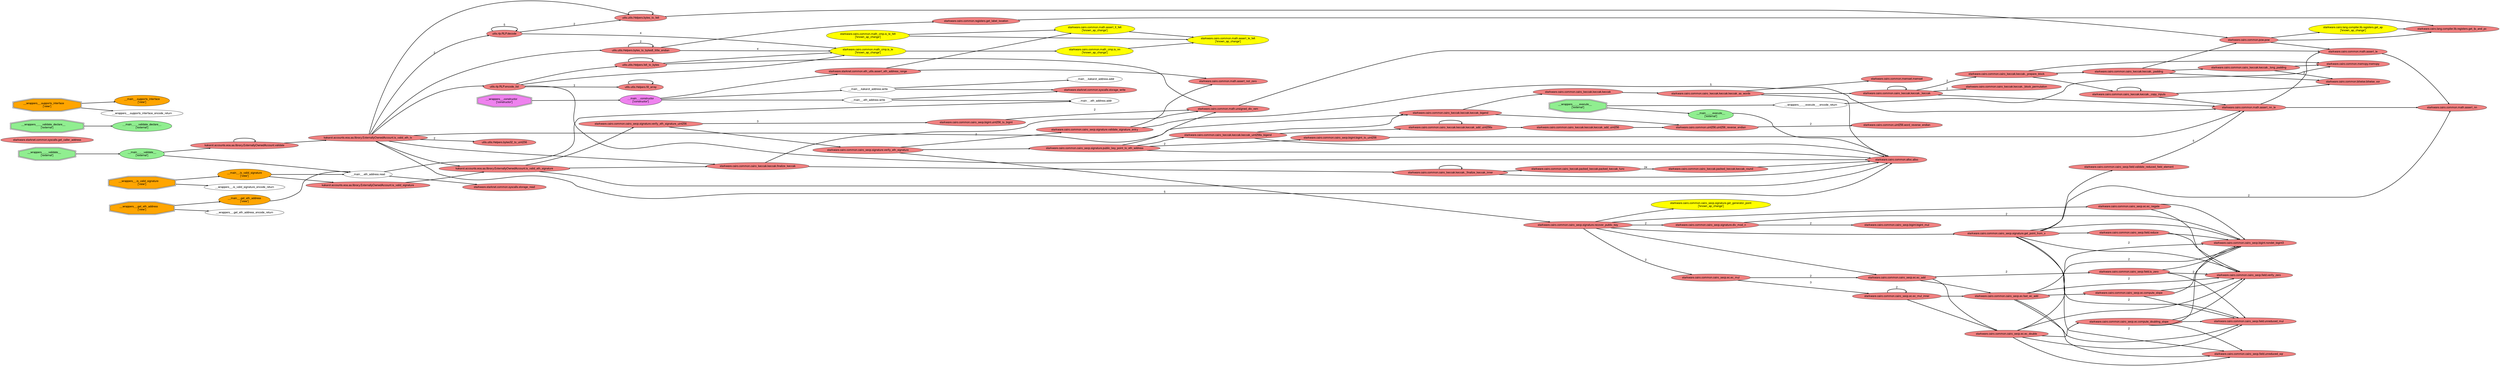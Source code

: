 // Call flow graph
digraph externally_owned_account {
	graph [fontname="Helvetica,Arial,sans-serif" fontsize=20 layout=dot newrank=true rankdir=LR]
	node [fontname="Helvetica,Arial,sans-serif" pencolor="#00000044" shape="rect, plaintext" style=filled]
	edge [arrowsize=0.5 fontname="Helvetica,Arial,sans-serif" labeldistance=3 labelfontcolor="#00000080" penwidth=2]
	0 [label="starkware.cairo.common.alloc.alloc" color="" fillcolor=lightcoral shape=oval style=filled]
	3 [label="starkware.cairo.common.memcpy.memcpy" color="" fillcolor=lightcoral shape=oval style=filled]
	18 [label="starkware.cairo.lang.compiler.lib.registers.get_fp_and_pc" color="" fillcolor=lightcoral shape=oval style=filled]
	19 [label="starkware.cairo.lang.compiler.lib.registers.get_ap\l['known_ap_change']" color="" fillcolor=yellow shape=oval style=filled]
	24 [label="starkware.cairo.common.math.assert_not_zero" color="" fillcolor=lightcoral shape=oval style=filled]
	29 [label="starkware.cairo.common.math.assert_nn" color="" fillcolor=lightcoral shape=oval style=filled]
	33 [label="starkware.cairo.common.math.assert_le" color="" fillcolor=lightcoral shape=oval style=filled]
	38 [label="starkware.cairo.common.math.assert_nn_le" color="" fillcolor=lightcoral shape=oval style=filled]
	47 [label="starkware.cairo.common.math.assert_le_felt\l['known_ap_change']" color="" fillcolor=yellow shape=oval style=filled]
	92 [label="starkware.cairo.common.math.assert_lt_felt\l['known_ap_change']" color="" fillcolor=yellow shape=oval style=filled]
	103 [label="starkware.cairo.common.math.unsigned_div_rem" color="" fillcolor=lightcoral shape=oval style=filled]
	118 [label="starkware.starknet.common.syscalls.get_caller_address" color="" fillcolor=lightcoral shape=oval style=filled]
	125 [label="starkware.starknet.common.syscalls.storage_read" color="" fillcolor=lightcoral shape=oval style=filled]
	133 [label="starkware.starknet.common.syscalls.storage_write" color="" fillcolor=lightcoral shape=oval style=filled]
	141 [label="starkware.starknet.common.eth_utils.assert_eth_address_range" color="" fillcolor=lightcoral shape=oval style=filled]
	152 [label="starkware.cairo.common.math_cmp.is_nn\l['known_ap_change']" color="" fillcolor=yellow shape=oval style=filled]
	185 [label="starkware.cairo.common.math_cmp.is_le\l['known_ap_change']" color="" fillcolor=yellow shape=oval style=filled]
	190 [label="starkware.cairo.common.math_cmp.is_le_felt\l['known_ap_change']" color="" fillcolor=yellow shape=oval style=filled]
	210 [label="starkware.cairo.common.bitwise.bitwise_xor" color="" fillcolor=lightcoral shape=oval style=filled]
	216 [label="starkware.cairo.common.registers.get_label_location" color="" fillcolor=lightcoral shape=oval style=filled]
	222 [label="starkware.cairo.common.cairo_keccak.packed_keccak.keccak_round" color="" fillcolor=lightcoral shape=oval style=filled]
	1024 [label="starkware.cairo.common.cairo_keccak.packed_keccak.packed_keccak_func" color="" fillcolor=lightcoral shape=oval style=filled]
	1123 [label="starkware.cairo.common.memset.memset" color="" fillcolor=lightcoral shape=oval style=filled]
	1134 [label="starkware.cairo.common.pow.pow" color="" fillcolor=lightcoral shape=oval style=filled]
	1177 [label="starkware.cairo.common.uint256.word_reverse_endian" color="" fillcolor=lightcoral shape=oval style=filled]
	1218 [label="starkware.cairo.common.uint256.uint256_reverse_endian" color="" fillcolor=lightcoral shape=oval style=filled]
	1230 [label="starkware.cairo.common.cairo_keccak.keccak.keccak_uint256s_bigend" color="" fillcolor=lightcoral shape=oval style=filled]
	1253 [label="starkware.cairo.common.cairo_keccak.keccak.keccak_add_uint256" color="" fillcolor=lightcoral shape=oval style=filled]
	1283 [label="starkware.cairo.common.cairo_keccak.keccak.keccak_add_uint256s" color="" fillcolor=lightcoral shape=oval style=filled]
	1305 [label="starkware.cairo.common.cairo_keccak.keccak.keccak" color="" fillcolor=lightcoral shape=oval style=filled]
	1326 [label="starkware.cairo.common.cairo_keccak.keccak.keccak_bigend" color="" fillcolor=lightcoral shape=oval style=filled]
	1344 [label="starkware.cairo.common.cairo_keccak.keccak.keccak_as_words" color="" fillcolor=lightcoral shape=oval style=filled]
	1365 [label="starkware.cairo.common.cairo_keccak.keccak._prepare_block" color="" fillcolor=lightcoral shape=oval style=filled]
	1411 [label="starkware.cairo.common.cairo_keccak.keccak._copy_inputs" color="" fillcolor=lightcoral shape=oval style=filled]
	1448 [label="starkware.cairo.common.cairo_keccak.keccak._padding" color="" fillcolor=lightcoral shape=oval style=filled]
	1486 [label="starkware.cairo.common.cairo_keccak.keccak._long_padding" color="" fillcolor=lightcoral shape=oval style=filled]
	1528 [label="starkware.cairo.common.cairo_keccak.keccak._block_permutation" color="" fillcolor=lightcoral shape=oval style=filled]
	1531 [label="starkware.cairo.common.cairo_keccak.keccak._keccak" color="" fillcolor=lightcoral shape=oval style=filled]
	1581 [label="starkware.cairo.common.cairo_keccak.keccak.finalize_keccak" color="" fillcolor=lightcoral shape=oval style=filled]
	1606 [label="starkware.cairo.common.cairo_keccak.keccak._finalize_keccak_inner" color="" fillcolor=lightcoral shape=oval style=filled]
	1703 [label="starkware.cairo.common.cairo_secp.bigint.bigint_mul" color="" fillcolor=lightcoral shape=oval style=filled]
	1717 [label="starkware.cairo.common.cairo_secp.bigint.nondet_bigint3" color="" fillcolor=lightcoral shape=oval style=filled]
	1729 [label="starkware.cairo.common.cairo_secp.bigint.bigint_to_uint256" color="" fillcolor=lightcoral shape=oval style=filled]
	1751 [label="starkware.cairo.common.cairo_secp.bigint.uint256_to_bigint" color="" fillcolor=lightcoral shape=oval style=filled]
	1770 [label="starkware.cairo.common.cairo_secp.field.unreduced_mul" color="" fillcolor=lightcoral shape=oval style=filled]
	1790 [label="starkware.cairo.common.cairo_secp.field.unreduced_sqr" color="" fillcolor=lightcoral shape=oval style=filled]
	1806 [label="starkware.cairo.common.cairo_secp.field.verify_zero" color="" fillcolor=lightcoral shape=oval style=filled]
	1829 [label="starkware.cairo.common.cairo_secp.field.is_zero" color="" fillcolor=lightcoral shape=oval style=filled]
	1865 [label="starkware.cairo.common.cairo_secp.field.reduce" color="" fillcolor=lightcoral shape=oval style=filled]
	1878 [label="starkware.cairo.common.cairo_secp.field.validate_reduced_field_element" color="" fillcolor=lightcoral shape=oval style=filled]
	1918 [label="starkware.cairo.common.cairo_secp.ec.ec_negate" color="" fillcolor=lightcoral shape=oval style=filled]
	1934 [label="starkware.cairo.common.cairo_secp.ec.compute_doubling_slope" color="" fillcolor=lightcoral shape=oval style=filled]
	1978 [label="starkware.cairo.common.cairo_secp.ec.compute_slope" color="" fillcolor=lightcoral shape=oval style=filled]
	2002 [label="starkware.cairo.common.cairo_secp.ec.ec_double" color="" fillcolor=lightcoral shape=oval style=filled]
	2075 [label="starkware.cairo.common.cairo_secp.ec.fast_ec_add" color="" fillcolor=lightcoral shape=oval style=filled]
	2162 [label="starkware.cairo.common.cairo_secp.ec.ec_add" color="" fillcolor=lightcoral shape=oval style=filled]
	2218 [label="starkware.cairo.common.cairo_secp.ec.ec_mul_inner" color="" fillcolor=lightcoral shape=oval style=filled]
	2319 [label="starkware.cairo.common.cairo_secp.ec.ec_mul" color="" fillcolor=lightcoral shape=oval style=filled]
	2399 [label="starkware.cairo.common.cairo_secp.signature.get_generator_point\l['known_ap_change']" color="" fillcolor=yellow shape=oval style=filled]
	2412 [label="starkware.cairo.common.cairo_secp.signature.div_mod_n" color="" fillcolor=lightcoral shape=oval style=filled]
	2477 [label="starkware.cairo.common.cairo_secp.signature.validate_signature_entry" color="" fillcolor=lightcoral shape=oval style=filled]
	2526 [label="starkware.cairo.common.cairo_secp.signature.public_key_point_to_eth_address" color="" fillcolor=lightcoral shape=oval style=filled]
	2569 [label="starkware.cairo.common.cairo_secp.signature.get_point_from_x" color="" fillcolor=lightcoral shape=oval style=filled]
	2635 [label="starkware.cairo.common.cairo_secp.signature.recover_public_key" color="" fillcolor=lightcoral shape=oval style=filled]
	2721 [label="starkware.cairo.common.cairo_secp.signature.verify_eth_signature" color="" fillcolor=lightcoral shape=oval style=filled]
	2762 [label="starkware.cairo.common.cairo_secp.signature.verify_eth_signature_uint256" color="" fillcolor=lightcoral shape=oval style=filled]
	2794 [label="utils.utils.Helpers.bytes32_to_uint256" color="" fillcolor=lightcoral shape=oval style=filled]
	2917 [label="utils.utils.Helpers.fill_array" color="" fillcolor=lightcoral shape=oval style=filled]
	2931 [label="utils.utils.Helpers.bytes_to_bytes8_little_endian" color="" fillcolor=lightcoral shape=oval style=filled]
	3025 [label="utils.utils.Helpers.felt_to_bytes" color="" fillcolor=lightcoral shape=oval style=filled]
	3054 [label="utils.utils.Helpers.bytes_to_felt" color="" fillcolor=lightcoral shape=oval style=filled]
	3077 [label="utils.rlp.RLP.decode" color="" fillcolor=lightcoral shape=oval style=filled]
	3267 [label="utils.rlp.RLP.encode_list" color="" fillcolor=lightcoral shape=oval style=filled]
	3330 [label="kakarot.accounts.eoa.aa.library.ExternallyOwnedAccount.validate" color="" fillcolor=lightcoral shape=oval style=filled]
	3367 [label="kakarot.accounts.eoa.aa.library.ExternallyOwnedAccount.is_valid_eth_tx" color="" fillcolor=lightcoral shape=oval style=filled]
	3507 [label="kakarot.accounts.eoa.aa.library.ExternallyOwnedAccount.is_valid_eth_signature" color="" fillcolor=lightcoral shape=oval style=filled]
	3538 [label="kakarot.accounts.eoa.aa.library.ExternallyOwnedAccount.is_valid_signature" color="" fillcolor=lightcoral shape=oval style=filled]
	3555 [label="__main__.eth_address.addr" color="" fillcolor=white shape=oval style=solid]
	3560 [label="__main__.eth_address.read" color="" fillcolor=white shape=oval style=solid]
	3573 [label="__main__.eth_address.write" color="" fillcolor=white shape=oval style=solid]
	3585 [label="__main__.kakarot_address.addr" color="" fillcolor=white shape=oval style=solid]
	3590 [label="__main__.kakarot_address.write" color="" fillcolor=white shape=oval style=solid]
	3602 [label="__main__.constructor\l['constructor']" color="" fillcolor=violet shape=oval style=filled]
	3616 [label="__wrappers__.constructor\l['constructor']" color="" fillcolor=violet shape=doubleoctagon style=filled]
	3637 [label="__main__.__validate__\l['external']" color="" fillcolor=lightgreen shape=oval style=filled]
	3656 [label="__wrappers__.__validate__\l['external']" color="" fillcolor=lightgreen shape=doubleoctagon style=filled]
	3698 [label="__main__.__validate_declare__\l['external']" color="" fillcolor=lightgreen shape=oval style=filled]
	3707 [label="__wrappers__.__validate_declare__\l['external']" color="" fillcolor=lightgreen shape=doubleoctagon style=filled]
	3728 [label="__main__.__execute__\l['external']" color="" fillcolor=lightgreen shape=oval style=filled]
	3739 [label="__wrappers__.__execute___encode_return" color="" fillcolor=white shape=oval style=solid]
	3758 [label="__wrappers__.__execute__\l['external']" color="" fillcolor=lightgreen shape=doubleoctagon style=filled]
	3807 [label="__main__.get_eth_address\l['view']" color="" fillcolor=orange shape=oval style=filled]
	3813 [label="__wrappers__.get_eth_address_encode_return" color="" fillcolor=white shape=oval style=solid]
	3822 [label="__wrappers__.get_eth_address\l['view']" color="" fillcolor=orange shape=doubleoctagon style=filled]
	3839 [label="__main__.supports_interface\l['view']" color="" fillcolor=orange shape=oval style=filled]
	3855 [label="__wrappers__.supports_interface_encode_return" color="" fillcolor=white shape=oval style=solid]
	3864 [label="__wrappers__.supports_interface\l['view']" color="" fillcolor=orange shape=doubleoctagon style=filled]
	3884 [label="__main__.is_valid_signature\l['view']" color="" fillcolor=orange shape=oval style=filled]
	3903 [label="__wrappers__.is_valid_signature_encode_return" color="" fillcolor=white shape=oval style=solid]
	3912 [label="__wrappers__.is_valid_signature\l['view']" color="" fillcolor=orange shape=doubleoctagon style=filled]
	19 -> 18
	33 -> 29
	38 -> 29
	38 -> 33
	92 -> 47
	103 -> 33
	141 -> 92
	141 -> 24
	152 -> 47
	185 -> 152
	190 -> 47
	190 -> 92
	216 -> 18
	222 -> 0
	1024 -> 222 [label=24]
	1134 -> 19
	1134 -> 18
	1134 -> 33
	1218 -> 1177 [label=2]
	1230 -> 0
	1230 -> 1283
	1230 -> 1326
	1253 -> 1218
	1283 -> 1253
	1283 -> 1283
	1305 -> 1344
	1326 -> 1305
	1326 -> 1218
	1344 -> 0
	1344 -> 1123
	1344 -> 1531
	1365 -> 1411
	1365 -> 1448
	1365 -> 3
	1411 -> 38
	1411 -> 210
	1411 -> 1411
	1448 -> 1134
	1448 -> 210
	1448 -> 1486
	1486 -> 210 [label=2]
	1486 -> 3
	1531 -> 1365 [label=2]
	1531 -> 1528 [label=2]
	1531 -> 1531
	1531 -> 38
	1581 -> 103
	1581 -> 1606
	1606 -> 0
	1606 -> 1024
	1606 -> 1606
	1729 -> 38
	1751 -> 103 [label=2]
	1829 -> 1806 [label=2]
	1829 -> 1717
	1829 -> 1770
	1865 -> 1717
	1865 -> 1806
	1878 -> 38 [label=5]
	1918 -> 1717
	1918 -> 1806
	1934 -> 1717
	1934 -> 1790
	1934 -> 1770
	1934 -> 1806
	1978 -> 1717
	1978 -> 1770
	1978 -> 1806
	2002 -> 1934
	2002 -> 1790
	2002 -> 1717 [label=2]
	2002 -> 1806 [label=2]
	2002 -> 1770
	2075 -> 1978
	2075 -> 1790
	2075 -> 1717 [label=2]
	2075 -> 1806 [label=2]
	2075 -> 1770
	2162 -> 1829 [label=2]
	2162 -> 2075
	2162 -> 2002
	2218 -> 2002
	2218 -> 2218 [label=2]
	2218 -> 2075
	2319 -> 2218 [label=3]
	2319 -> 2162 [label=2]
	2412 -> 1717 [label=2]
	2412 -> 1703 [label=2]
	2477 -> 38 [label=5]
	2477 -> 24
	2526 -> 0
	2526 -> 1729 [label=2]
	2526 -> 1230
	2526 -> 103
	2569 -> 29 [label=2]
	2569 -> 1790 [label=2]
	2569 -> 1865
	2569 -> 1770
	2569 -> 1717
	2569 -> 1878
	2569 -> 1806
	2635 -> 2569
	2635 -> 2399
	2635 -> 2412 [label=2]
	2635 -> 2319 [label=2]
	2635 -> 1918
	2635 -> 2162
	2721 -> 2477 [label=2]
	2721 -> 2635
	2721 -> 2526
	2762 -> 1751 [label=3]
	2762 -> 2721
	2917 -> 2917
	2931 -> 185 [label=4]
	2931 -> 216
	2931 -> 2931 [label=2]
	3025 -> 103
	3025 -> 185
	3025 -> 3025
	3054 -> 1134
	3054 -> 3054
	3077 -> 185 [label=4]
	3077 -> 3077 [label=5]
	3077 -> 3054 [label=2]
	3267 -> 185
	3267 -> 0
	3267 -> 3025
	3267 -> 2917 [label=3]
	3330 -> 3367
	3330 -> 3330
	3367 -> 0 [label=5]
	3367 -> 3077 [label=2]
	3367 -> 3267
	3367 -> 2931
	3367 -> 1326
	3367 -> 3054
	3367 -> 2794 [label=2]
	3367 -> 1581
	3367 -> 3507
	3507 -> 0
	3507 -> 2762
	3507 -> 1581
	3538 -> 3507
	3560 -> 3555
	3560 -> 125
	3573 -> 3555
	3573 -> 133
	3590 -> 3585
	3590 -> 133
	3602 -> 141
	3602 -> 3573
	3602 -> 3590
	3616 -> 3602
	3637 -> 3560
	3637 -> 3330
	3656 -> 3637
	3707 -> 3698
	3728 -> 0
	3739 -> 3
	3758 -> 3728
	3758 -> 3739
	3807 -> 3560
	3822 -> 3807
	3822 -> 3813
	3864 -> 3839
	3864 -> 3855
	3884 -> 3560
	3884 -> 3538
	3912 -> 3884
	3912 -> 3903
}
